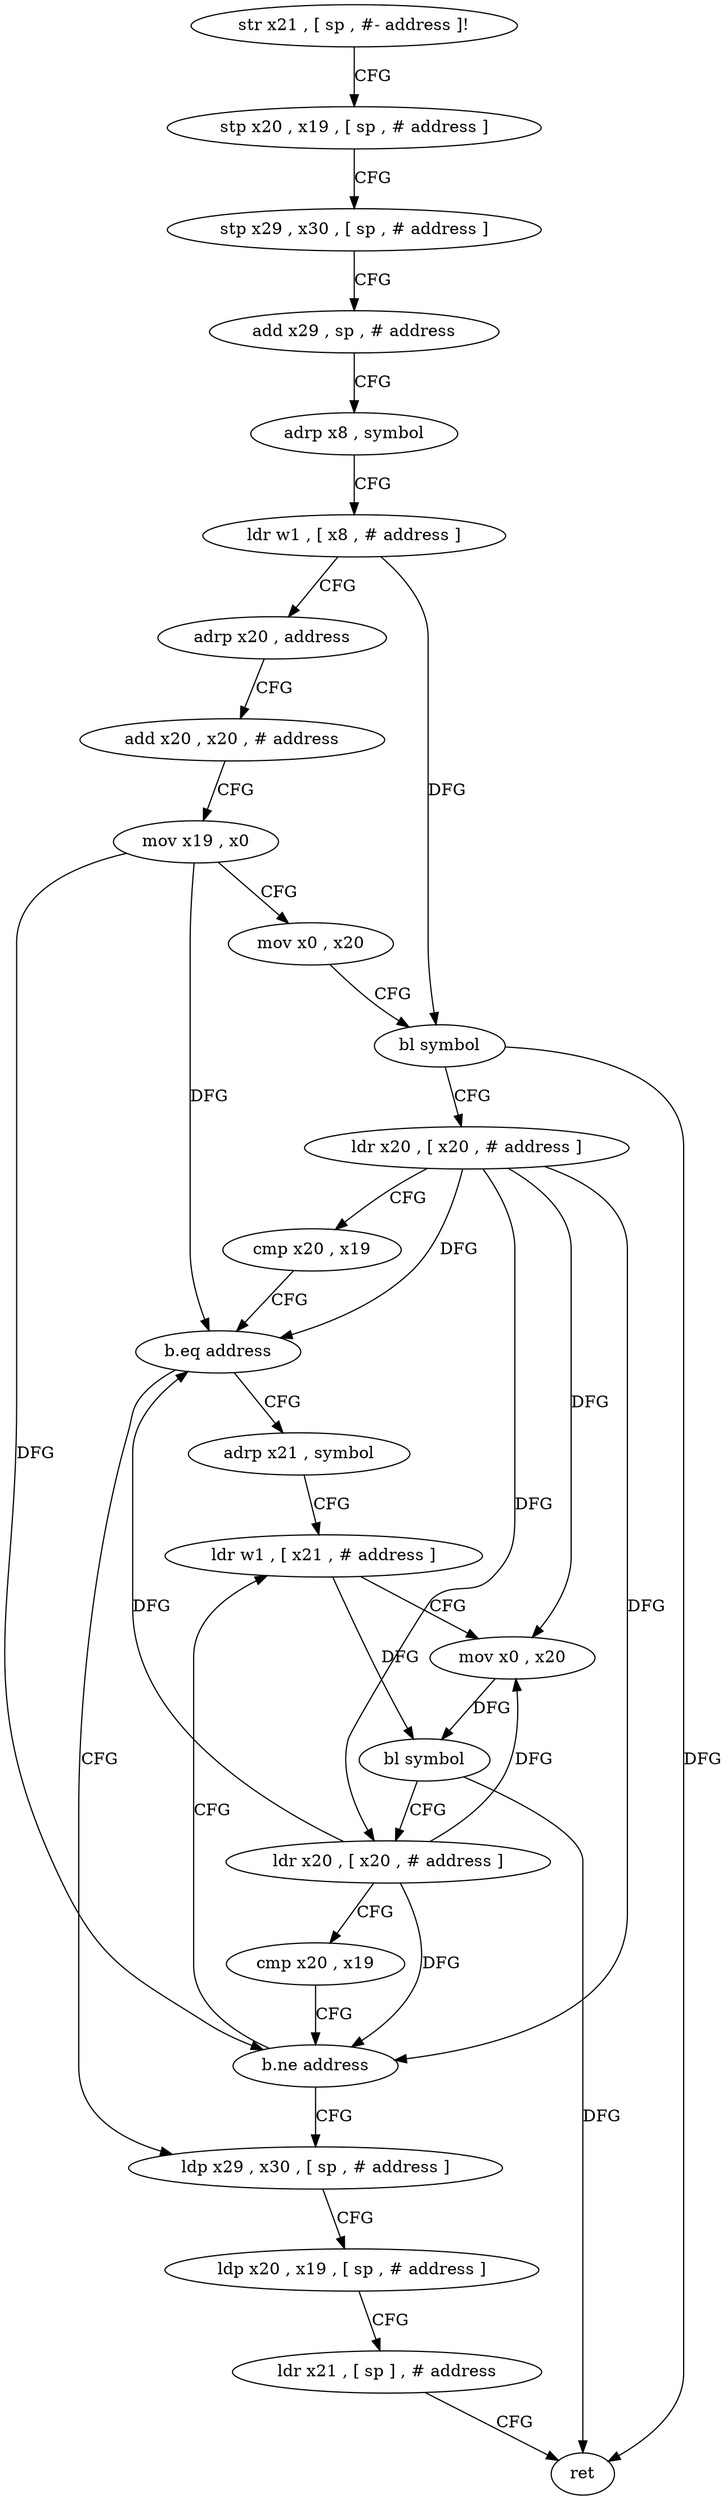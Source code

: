 digraph "func" {
"4203544" [label = "str x21 , [ sp , #- address ]!" ]
"4203548" [label = "stp x20 , x19 , [ sp , # address ]" ]
"4203552" [label = "stp x29 , x30 , [ sp , # address ]" ]
"4203556" [label = "add x29 , sp , # address" ]
"4203560" [label = "adrp x8 , symbol" ]
"4203564" [label = "ldr w1 , [ x8 , # address ]" ]
"4203568" [label = "adrp x20 , address" ]
"4203572" [label = "add x20 , x20 , # address" ]
"4203576" [label = "mov x19 , x0" ]
"4203580" [label = "mov x0 , x20" ]
"4203584" [label = "bl symbol" ]
"4203588" [label = "ldr x20 , [ x20 , # address ]" ]
"4203592" [label = "cmp x20 , x19" ]
"4203596" [label = "b.eq address" ]
"4203628" [label = "ldp x29 , x30 , [ sp , # address ]" ]
"4203600" [label = "adrp x21 , symbol" ]
"4203632" [label = "ldp x20 , x19 , [ sp , # address ]" ]
"4203636" [label = "ldr x21 , [ sp ] , # address" ]
"4203640" [label = "ret" ]
"4203604" [label = "ldr w1 , [ x21 , # address ]" ]
"4203608" [label = "mov x0 , x20" ]
"4203612" [label = "bl symbol" ]
"4203616" [label = "ldr x20 , [ x20 , # address ]" ]
"4203620" [label = "cmp x20 , x19" ]
"4203624" [label = "b.ne address" ]
"4203544" -> "4203548" [ label = "CFG" ]
"4203548" -> "4203552" [ label = "CFG" ]
"4203552" -> "4203556" [ label = "CFG" ]
"4203556" -> "4203560" [ label = "CFG" ]
"4203560" -> "4203564" [ label = "CFG" ]
"4203564" -> "4203568" [ label = "CFG" ]
"4203564" -> "4203584" [ label = "DFG" ]
"4203568" -> "4203572" [ label = "CFG" ]
"4203572" -> "4203576" [ label = "CFG" ]
"4203576" -> "4203580" [ label = "CFG" ]
"4203576" -> "4203596" [ label = "DFG" ]
"4203576" -> "4203624" [ label = "DFG" ]
"4203580" -> "4203584" [ label = "CFG" ]
"4203584" -> "4203588" [ label = "CFG" ]
"4203584" -> "4203640" [ label = "DFG" ]
"4203588" -> "4203592" [ label = "CFG" ]
"4203588" -> "4203596" [ label = "DFG" ]
"4203588" -> "4203608" [ label = "DFG" ]
"4203588" -> "4203616" [ label = "DFG" ]
"4203588" -> "4203624" [ label = "DFG" ]
"4203592" -> "4203596" [ label = "CFG" ]
"4203596" -> "4203628" [ label = "CFG" ]
"4203596" -> "4203600" [ label = "CFG" ]
"4203628" -> "4203632" [ label = "CFG" ]
"4203600" -> "4203604" [ label = "CFG" ]
"4203632" -> "4203636" [ label = "CFG" ]
"4203636" -> "4203640" [ label = "CFG" ]
"4203604" -> "4203608" [ label = "CFG" ]
"4203604" -> "4203612" [ label = "DFG" ]
"4203608" -> "4203612" [ label = "DFG" ]
"4203612" -> "4203616" [ label = "CFG" ]
"4203612" -> "4203640" [ label = "DFG" ]
"4203616" -> "4203620" [ label = "CFG" ]
"4203616" -> "4203608" [ label = "DFG" ]
"4203616" -> "4203596" [ label = "DFG" ]
"4203616" -> "4203624" [ label = "DFG" ]
"4203620" -> "4203624" [ label = "CFG" ]
"4203624" -> "4203604" [ label = "CFG" ]
"4203624" -> "4203628" [ label = "CFG" ]
}

